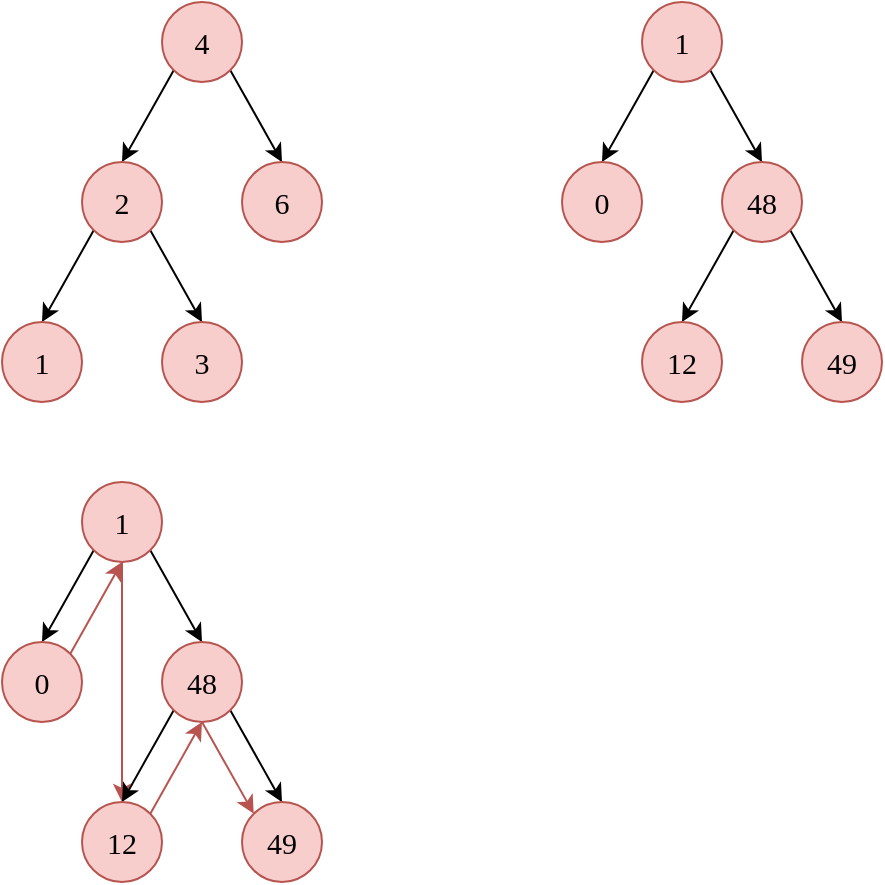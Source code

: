 <mxfile version="16.0.0" type="github">
  <diagram id="uhWuNRF3myjefSXcZx79" name="第 1 页">
    <mxGraphModel dx="806" dy="485" grid="1" gridSize="10" guides="1" tooltips="1" connect="1" arrows="1" fold="1" page="1" pageScale="1" pageWidth="827" pageHeight="1169" background="#ffffff" math="0" shadow="0">
      <root>
        <mxCell id="0" />
        <mxCell id="1" parent="0" />
        <mxCell id="6HBGmgXp6u7_ZYqmUKaH-6" style="rounded=0;orthogonalLoop=1;jettySize=auto;html=1;exitX=0;exitY=1;exitDx=0;exitDy=0;entryX=0.5;entryY=0;entryDx=0;entryDy=0;fontFamily=Comic Sans MS;fontSize=15;" edge="1" parent="1" source="6HBGmgXp6u7_ZYqmUKaH-1" target="6HBGmgXp6u7_ZYqmUKaH-2">
          <mxGeometry relative="1" as="geometry" />
        </mxCell>
        <mxCell id="6HBGmgXp6u7_ZYqmUKaH-7" style="edgeStyle=none;rounded=0;orthogonalLoop=1;jettySize=auto;html=1;exitX=1;exitY=1;exitDx=0;exitDy=0;entryX=0.5;entryY=0;entryDx=0;entryDy=0;fontFamily=Comic Sans MS;fontSize=15;" edge="1" parent="1" source="6HBGmgXp6u7_ZYqmUKaH-1" target="6HBGmgXp6u7_ZYqmUKaH-3">
          <mxGeometry relative="1" as="geometry" />
        </mxCell>
        <mxCell id="6HBGmgXp6u7_ZYqmUKaH-1" value="&lt;font face=&quot;Comic Sans MS&quot; style=&quot;font-size: 15px&quot;&gt;4&lt;/font&gt;" style="ellipse;whiteSpace=wrap;html=1;aspect=fixed;fillColor=#f8cecc;strokeColor=#b85450;" vertex="1" parent="1">
          <mxGeometry x="320" y="120" width="40" height="40" as="geometry" />
        </mxCell>
        <mxCell id="6HBGmgXp6u7_ZYqmUKaH-8" style="edgeStyle=none;rounded=0;orthogonalLoop=1;jettySize=auto;html=1;exitX=0;exitY=1;exitDx=0;exitDy=0;entryX=0.5;entryY=0;entryDx=0;entryDy=0;fontFamily=Comic Sans MS;fontSize=15;" edge="1" parent="1" source="6HBGmgXp6u7_ZYqmUKaH-2" target="6HBGmgXp6u7_ZYqmUKaH-4">
          <mxGeometry relative="1" as="geometry" />
        </mxCell>
        <mxCell id="6HBGmgXp6u7_ZYqmUKaH-9" style="edgeStyle=none;rounded=0;orthogonalLoop=1;jettySize=auto;html=1;exitX=1;exitY=1;exitDx=0;exitDy=0;entryX=0.5;entryY=0;entryDx=0;entryDy=0;fontFamily=Comic Sans MS;fontSize=15;" edge="1" parent="1" source="6HBGmgXp6u7_ZYqmUKaH-2" target="6HBGmgXp6u7_ZYqmUKaH-5">
          <mxGeometry relative="1" as="geometry" />
        </mxCell>
        <mxCell id="6HBGmgXp6u7_ZYqmUKaH-2" value="&lt;font face=&quot;Comic Sans MS&quot; style=&quot;font-size: 15px&quot;&gt;2&lt;/font&gt;" style="ellipse;whiteSpace=wrap;html=1;aspect=fixed;fillColor=#f8cecc;strokeColor=#b85450;" vertex="1" parent="1">
          <mxGeometry x="280" y="200" width="40" height="40" as="geometry" />
        </mxCell>
        <mxCell id="6HBGmgXp6u7_ZYqmUKaH-3" value="&lt;font face=&quot;Comic Sans MS&quot; style=&quot;font-size: 15px&quot;&gt;6&lt;/font&gt;" style="ellipse;whiteSpace=wrap;html=1;aspect=fixed;fillColor=#f8cecc;strokeColor=#b85450;" vertex="1" parent="1">
          <mxGeometry x="360" y="200" width="40" height="40" as="geometry" />
        </mxCell>
        <mxCell id="6HBGmgXp6u7_ZYqmUKaH-4" value="&lt;font style=&quot;font-size: 15px&quot; face=&quot;Comic Sans MS&quot;&gt;1&lt;/font&gt;" style="ellipse;whiteSpace=wrap;html=1;aspect=fixed;fillColor=#f8cecc;strokeColor=#b85450;" vertex="1" parent="1">
          <mxGeometry x="240" y="280" width="40" height="40" as="geometry" />
        </mxCell>
        <mxCell id="6HBGmgXp6u7_ZYqmUKaH-5" value="&lt;font face=&quot;Comic Sans MS&quot; style=&quot;font-size: 15px&quot;&gt;3&lt;/font&gt;" style="ellipse;whiteSpace=wrap;html=1;aspect=fixed;fillColor=#f8cecc;strokeColor=#b85450;" vertex="1" parent="1">
          <mxGeometry x="320" y="280" width="40" height="40" as="geometry" />
        </mxCell>
        <mxCell id="6HBGmgXp6u7_ZYqmUKaH-10" style="rounded=0;orthogonalLoop=1;jettySize=auto;html=1;exitX=0;exitY=1;exitDx=0;exitDy=0;entryX=0.5;entryY=0;entryDx=0;entryDy=0;fontFamily=Comic Sans MS;fontSize=15;" edge="1" parent="1" source="6HBGmgXp6u7_ZYqmUKaH-12" target="6HBGmgXp6u7_ZYqmUKaH-15">
          <mxGeometry relative="1" as="geometry" />
        </mxCell>
        <mxCell id="6HBGmgXp6u7_ZYqmUKaH-11" style="edgeStyle=none;rounded=0;orthogonalLoop=1;jettySize=auto;html=1;exitX=1;exitY=1;exitDx=0;exitDy=0;entryX=0.5;entryY=0;entryDx=0;entryDy=0;fontFamily=Comic Sans MS;fontSize=15;" edge="1" parent="1" source="6HBGmgXp6u7_ZYqmUKaH-12" target="6HBGmgXp6u7_ZYqmUKaH-16">
          <mxGeometry relative="1" as="geometry" />
        </mxCell>
        <mxCell id="6HBGmgXp6u7_ZYqmUKaH-12" value="&lt;font face=&quot;Comic Sans MS&quot; style=&quot;font-size: 15px&quot;&gt;1&lt;/font&gt;" style="ellipse;whiteSpace=wrap;html=1;aspect=fixed;fillColor=#f8cecc;strokeColor=#b85450;" vertex="1" parent="1">
          <mxGeometry x="560" y="120" width="40" height="40" as="geometry" />
        </mxCell>
        <mxCell id="6HBGmgXp6u7_ZYqmUKaH-13" style="edgeStyle=none;rounded=0;orthogonalLoop=1;jettySize=auto;html=1;exitX=0;exitY=1;exitDx=0;exitDy=0;entryX=0.5;entryY=0;entryDx=0;entryDy=0;fontFamily=Comic Sans MS;fontSize=15;" edge="1" parent="1" source="6HBGmgXp6u7_ZYqmUKaH-16" target="6HBGmgXp6u7_ZYqmUKaH-17">
          <mxGeometry relative="1" as="geometry" />
        </mxCell>
        <mxCell id="6HBGmgXp6u7_ZYqmUKaH-14" style="edgeStyle=none;rounded=0;orthogonalLoop=1;jettySize=auto;html=1;exitX=1;exitY=1;exitDx=0;exitDy=0;entryX=0.5;entryY=0;entryDx=0;entryDy=0;fontFamily=Comic Sans MS;fontSize=15;" edge="1" parent="1" source="6HBGmgXp6u7_ZYqmUKaH-16" target="6HBGmgXp6u7_ZYqmUKaH-18">
          <mxGeometry relative="1" as="geometry" />
        </mxCell>
        <mxCell id="6HBGmgXp6u7_ZYqmUKaH-15" value="&lt;font face=&quot;Comic Sans MS&quot; style=&quot;font-size: 15px&quot;&gt;0&lt;/font&gt;" style="ellipse;whiteSpace=wrap;html=1;aspect=fixed;fillColor=#f8cecc;strokeColor=#b85450;" vertex="1" parent="1">
          <mxGeometry x="520" y="200" width="40" height="40" as="geometry" />
        </mxCell>
        <mxCell id="6HBGmgXp6u7_ZYqmUKaH-16" value="&lt;font face=&quot;Comic Sans MS&quot; style=&quot;font-size: 15px&quot;&gt;48&lt;/font&gt;" style="ellipse;whiteSpace=wrap;html=1;aspect=fixed;fillColor=#f8cecc;strokeColor=#b85450;" vertex="1" parent="1">
          <mxGeometry x="600" y="200" width="40" height="40" as="geometry" />
        </mxCell>
        <mxCell id="6HBGmgXp6u7_ZYqmUKaH-17" value="&lt;font style=&quot;font-size: 15px&quot; face=&quot;Comic Sans MS&quot;&gt;12&lt;/font&gt;" style="ellipse;whiteSpace=wrap;html=1;aspect=fixed;fillColor=#f8cecc;strokeColor=#b85450;" vertex="1" parent="1">
          <mxGeometry x="560" y="280" width="40" height="40" as="geometry" />
        </mxCell>
        <mxCell id="6HBGmgXp6u7_ZYqmUKaH-18" value="&lt;font face=&quot;Comic Sans MS&quot; style=&quot;font-size: 15px&quot;&gt;49&lt;/font&gt;" style="ellipse;whiteSpace=wrap;html=1;aspect=fixed;fillColor=#f8cecc;strokeColor=#b85450;" vertex="1" parent="1">
          <mxGeometry x="640" y="280" width="40" height="40" as="geometry" />
        </mxCell>
        <mxCell id="6HBGmgXp6u7_ZYqmUKaH-19" style="rounded=0;orthogonalLoop=1;jettySize=auto;html=1;exitX=0;exitY=1;exitDx=0;exitDy=0;entryX=0.5;entryY=0;entryDx=0;entryDy=0;fontFamily=Comic Sans MS;fontSize=15;" edge="1" parent="1" source="6HBGmgXp6u7_ZYqmUKaH-21" target="6HBGmgXp6u7_ZYqmUKaH-24">
          <mxGeometry relative="1" as="geometry" />
        </mxCell>
        <mxCell id="6HBGmgXp6u7_ZYqmUKaH-20" style="edgeStyle=none;rounded=0;orthogonalLoop=1;jettySize=auto;html=1;exitX=1;exitY=1;exitDx=0;exitDy=0;entryX=0.5;entryY=0;entryDx=0;entryDy=0;fontFamily=Comic Sans MS;fontSize=15;" edge="1" parent="1" source="6HBGmgXp6u7_ZYqmUKaH-21" target="6HBGmgXp6u7_ZYqmUKaH-25">
          <mxGeometry relative="1" as="geometry" />
        </mxCell>
        <mxCell id="6HBGmgXp6u7_ZYqmUKaH-29" style="edgeStyle=none;rounded=0;orthogonalLoop=1;jettySize=auto;html=1;exitX=0.5;exitY=1;exitDx=0;exitDy=0;entryX=0.5;entryY=0;entryDx=0;entryDy=0;fontFamily=Comic Sans MS;fontSize=15;fillColor=#f8cecc;strokeColor=#b85450;" edge="1" parent="1" source="6HBGmgXp6u7_ZYqmUKaH-21" target="6HBGmgXp6u7_ZYqmUKaH-26">
          <mxGeometry relative="1" as="geometry" />
        </mxCell>
        <mxCell id="6HBGmgXp6u7_ZYqmUKaH-21" value="&lt;font face=&quot;Comic Sans MS&quot; style=&quot;font-size: 15px&quot;&gt;1&lt;/font&gt;" style="ellipse;whiteSpace=wrap;html=1;aspect=fixed;fillColor=#f8cecc;strokeColor=#b85450;" vertex="1" parent="1">
          <mxGeometry x="280" y="360" width="40" height="40" as="geometry" />
        </mxCell>
        <mxCell id="6HBGmgXp6u7_ZYqmUKaH-22" style="edgeStyle=none;rounded=0;orthogonalLoop=1;jettySize=auto;html=1;exitX=0;exitY=1;exitDx=0;exitDy=0;entryX=0.5;entryY=0;entryDx=0;entryDy=0;fontFamily=Comic Sans MS;fontSize=15;" edge="1" parent="1" source="6HBGmgXp6u7_ZYqmUKaH-25" target="6HBGmgXp6u7_ZYqmUKaH-26">
          <mxGeometry relative="1" as="geometry" />
        </mxCell>
        <mxCell id="6HBGmgXp6u7_ZYqmUKaH-23" style="edgeStyle=none;rounded=0;orthogonalLoop=1;jettySize=auto;html=1;exitX=1;exitY=1;exitDx=0;exitDy=0;entryX=0.5;entryY=0;entryDx=0;entryDy=0;fontFamily=Comic Sans MS;fontSize=15;" edge="1" parent="1" source="6HBGmgXp6u7_ZYqmUKaH-25" target="6HBGmgXp6u7_ZYqmUKaH-27">
          <mxGeometry relative="1" as="geometry" />
        </mxCell>
        <mxCell id="6HBGmgXp6u7_ZYqmUKaH-28" style="edgeStyle=none;rounded=0;orthogonalLoop=1;jettySize=auto;html=1;exitX=1;exitY=0;exitDx=0;exitDy=0;entryX=0.5;entryY=1;entryDx=0;entryDy=0;fontFamily=Comic Sans MS;fontSize=15;fillColor=#f8cecc;strokeColor=#b85450;" edge="1" parent="1" source="6HBGmgXp6u7_ZYqmUKaH-24" target="6HBGmgXp6u7_ZYqmUKaH-21">
          <mxGeometry relative="1" as="geometry" />
        </mxCell>
        <mxCell id="6HBGmgXp6u7_ZYqmUKaH-24" value="&lt;font face=&quot;Comic Sans MS&quot; style=&quot;font-size: 15px&quot;&gt;0&lt;/font&gt;" style="ellipse;whiteSpace=wrap;html=1;aspect=fixed;fillColor=#f8cecc;strokeColor=#b85450;" vertex="1" parent="1">
          <mxGeometry x="240" y="440" width="40" height="40" as="geometry" />
        </mxCell>
        <mxCell id="6HBGmgXp6u7_ZYqmUKaH-31" style="edgeStyle=none;rounded=0;orthogonalLoop=1;jettySize=auto;html=1;exitX=0.5;exitY=1;exitDx=0;exitDy=0;entryX=0;entryY=0;entryDx=0;entryDy=0;fontFamily=Comic Sans MS;fontSize=15;fillColor=#f8cecc;strokeColor=#b85450;" edge="1" parent="1" source="6HBGmgXp6u7_ZYqmUKaH-25" target="6HBGmgXp6u7_ZYqmUKaH-27">
          <mxGeometry relative="1" as="geometry" />
        </mxCell>
        <mxCell id="6HBGmgXp6u7_ZYqmUKaH-25" value="&lt;font face=&quot;Comic Sans MS&quot; style=&quot;font-size: 15px&quot;&gt;48&lt;/font&gt;" style="ellipse;whiteSpace=wrap;html=1;aspect=fixed;fillColor=#f8cecc;strokeColor=#b85450;" vertex="1" parent="1">
          <mxGeometry x="320" y="440" width="40" height="40" as="geometry" />
        </mxCell>
        <mxCell id="6HBGmgXp6u7_ZYqmUKaH-30" style="edgeStyle=none;rounded=0;orthogonalLoop=1;jettySize=auto;html=1;exitX=1;exitY=0;exitDx=0;exitDy=0;entryX=0.5;entryY=1;entryDx=0;entryDy=0;fontFamily=Comic Sans MS;fontSize=15;fillColor=#f8cecc;strokeColor=#b85450;" edge="1" parent="1" source="6HBGmgXp6u7_ZYqmUKaH-26" target="6HBGmgXp6u7_ZYqmUKaH-25">
          <mxGeometry relative="1" as="geometry" />
        </mxCell>
        <mxCell id="6HBGmgXp6u7_ZYqmUKaH-26" value="&lt;font style=&quot;font-size: 15px&quot; face=&quot;Comic Sans MS&quot;&gt;12&lt;/font&gt;" style="ellipse;whiteSpace=wrap;html=1;aspect=fixed;fillColor=#f8cecc;strokeColor=#b85450;" vertex="1" parent="1">
          <mxGeometry x="280" y="520" width="40" height="40" as="geometry" />
        </mxCell>
        <mxCell id="6HBGmgXp6u7_ZYqmUKaH-27" value="&lt;font face=&quot;Comic Sans MS&quot; style=&quot;font-size: 15px&quot;&gt;49&lt;/font&gt;" style="ellipse;whiteSpace=wrap;html=1;aspect=fixed;fillColor=#f8cecc;strokeColor=#b85450;" vertex="1" parent="1">
          <mxGeometry x="360" y="520" width="40" height="40" as="geometry" />
        </mxCell>
      </root>
    </mxGraphModel>
  </diagram>
</mxfile>
